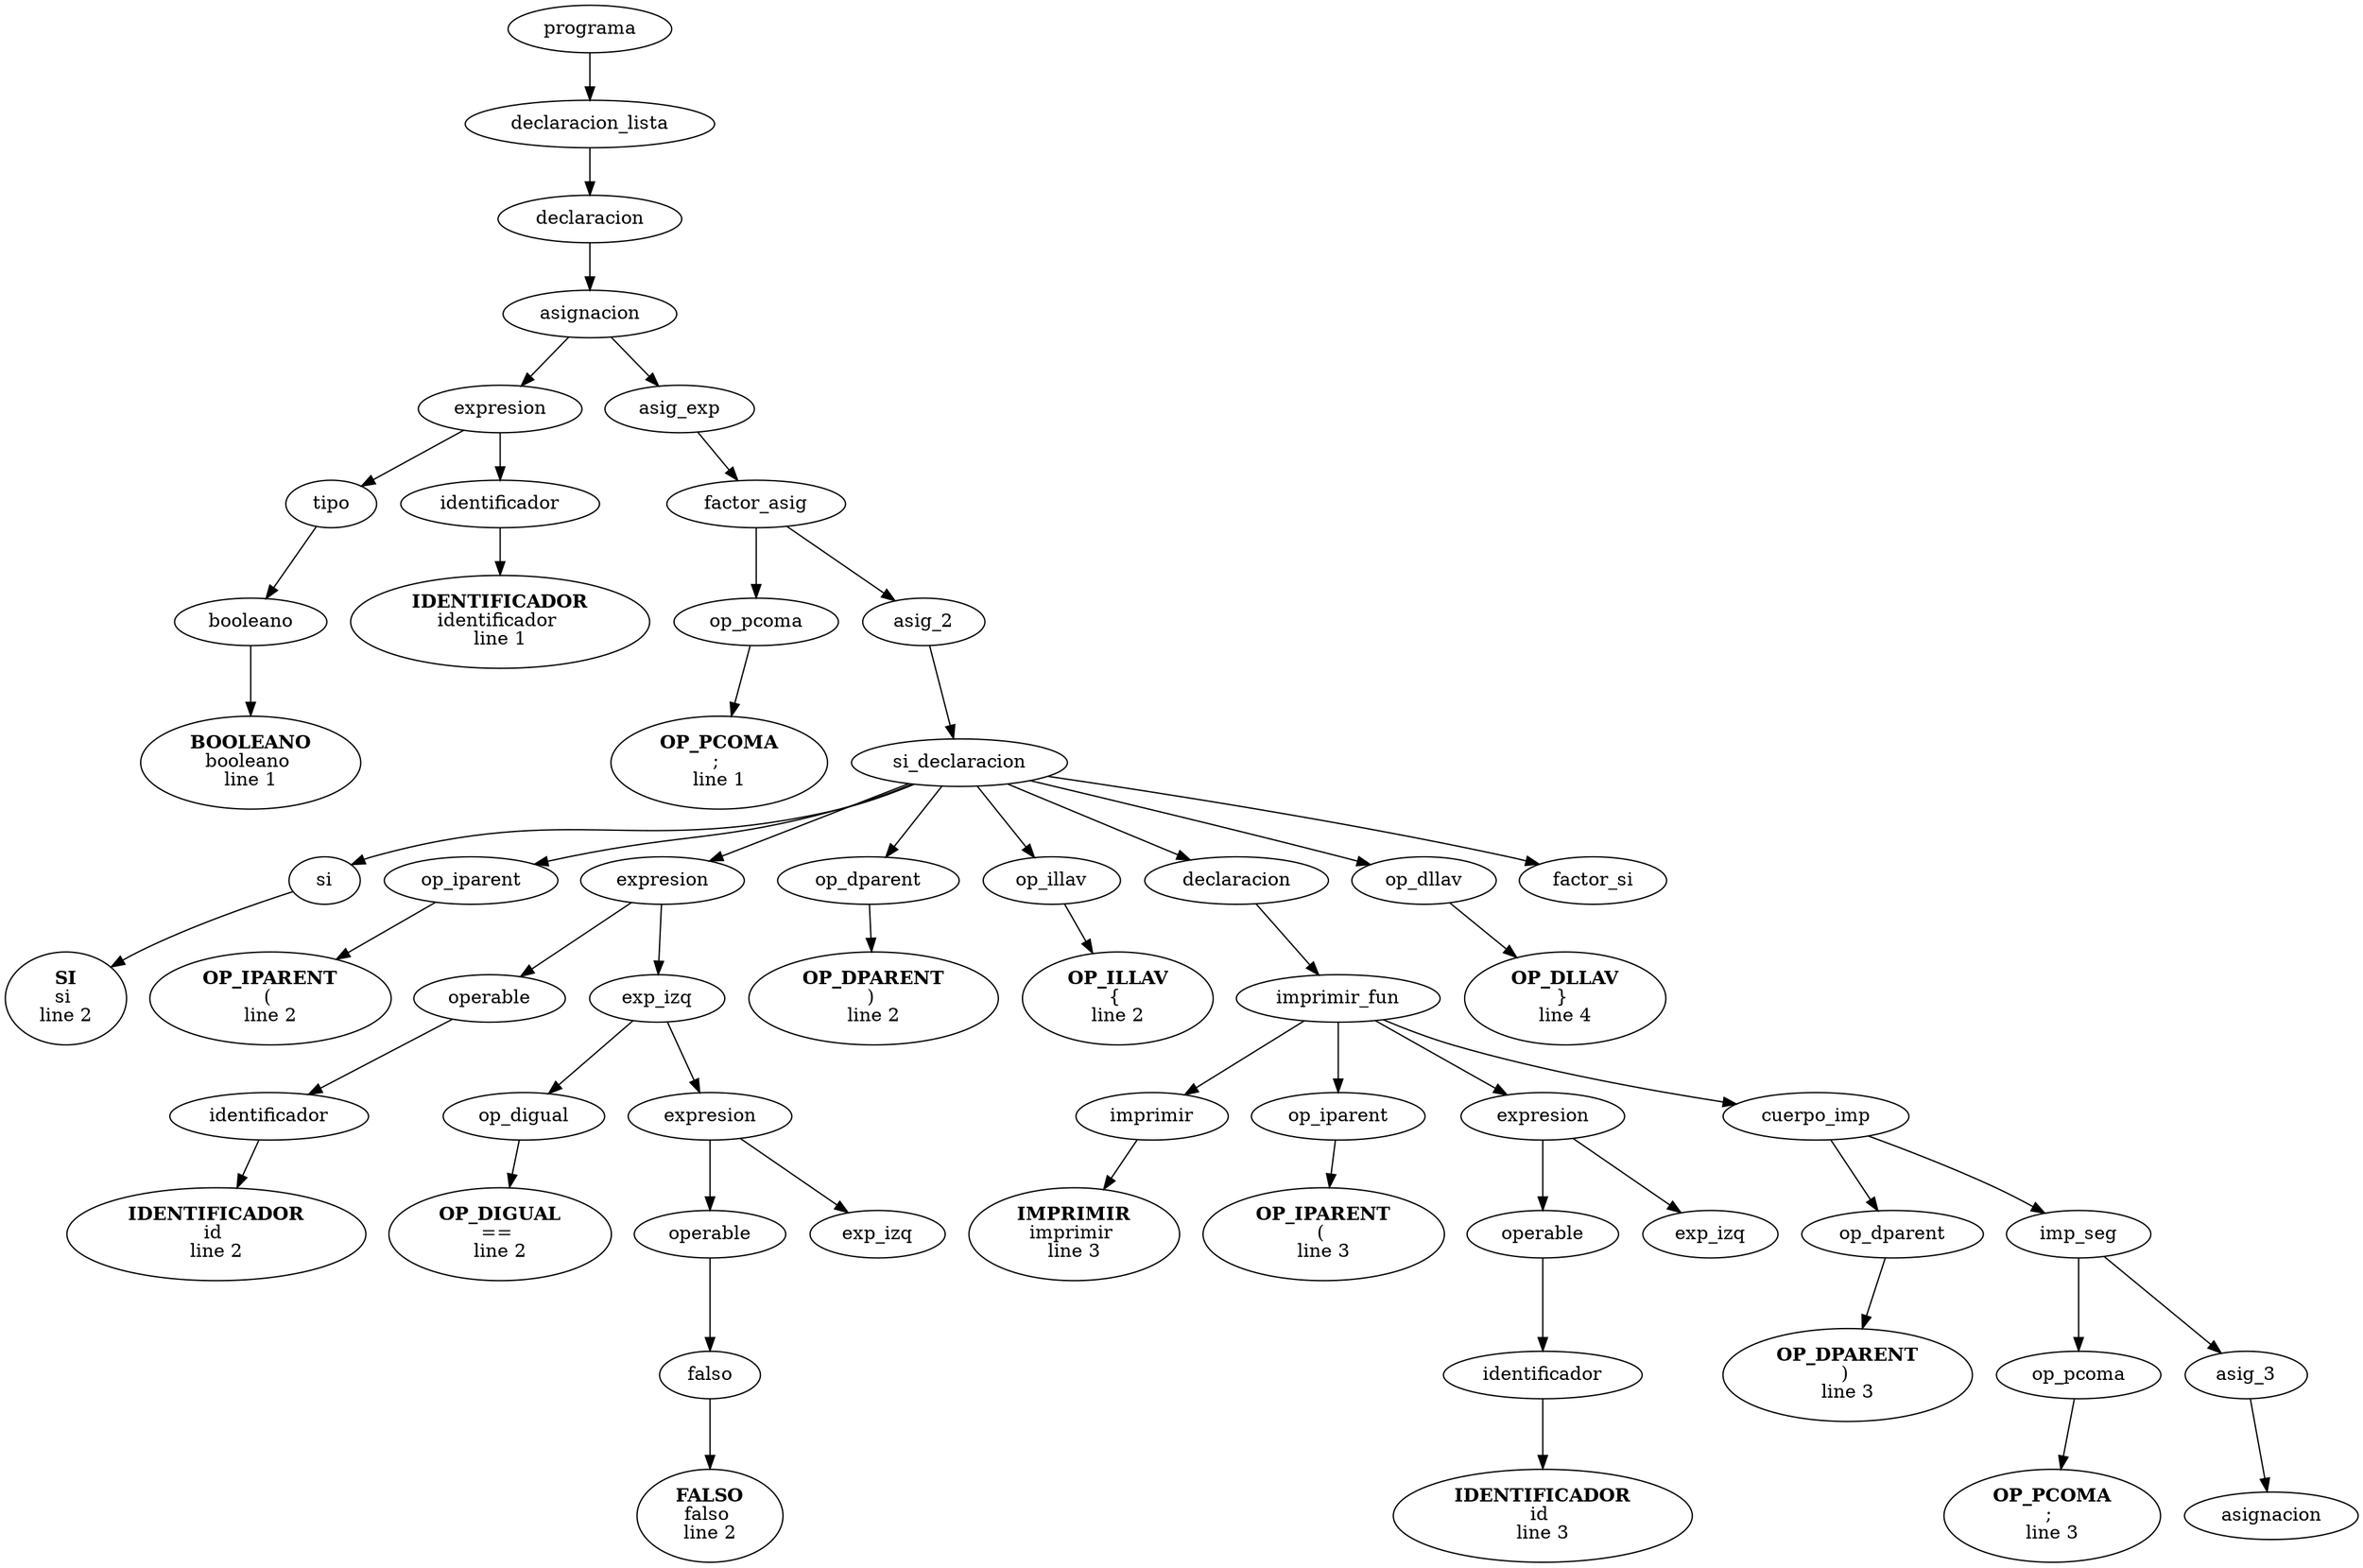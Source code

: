digraph G { 
1 [ label=" programa " ]; 
3 [ label=" declaracion_lista " ]; 
4 [ label=" declaracion " ]; 
5 [ label=" asignacion " ]; 
6 [ label=" asig_exp " ]; 
7 [ label=" expresion " ]; 
8 [ label=" identificador " ]; 
9 [ label=" tipo " ]; 
10 [ label=" booleano " ]; 
11 [ label=< <b>BOOLEANO</b> <br/>booleano <br/> line 1 > ]; 
12 [ label=< <b>IDENTIFICADOR</b> <br/>identificador <br/> line 1 > ]; 
13 [ label=" factor_asig " ]; 
14 [ label=" asig_2 " ]; 
15 [ label=" op_pcoma " ]; 
16 [ label=< <b>OP_PCOMA</b> <br/>; <br/> line 1 > ]; 
17 [ label=" si_declaracion " ]; 
18 [ label=" factor_si " ]; 
19 [ label=" op_dllav " ]; 
20 [ label=" declaracion " ]; 
21 [ label=" op_illav " ]; 
22 [ label=" op_dparent " ]; 
23 [ label=" expresion " ]; 
24 [ label=" op_iparent " ]; 
25 [ label=" si " ]; 
26 [ label=< <b>SI</b> <br/>si <br/> line 2 > ]; 
27 [ label=< <b>OP_IPARENT</b> <br/>( <br/> line 2 > ]; 
28 [ label=" exp_izq " ]; 
29 [ label=" operable " ]; 
30 [ label=" identificador " ]; 
31 [ label=< <b>IDENTIFICADOR</b> <br/>id <br/> line 2 > ]; 
32 [ label=" expresion " ]; 
33 [ label=" op_digual " ]; 
34 [ label=< <b>OP_DIGUAL</b> <br/>== <br/> line 2 > ]; 
35 [ label=" exp_izq " ]; 
36 [ label=" operable " ]; 
37 [ label=" falso " ]; 
38 [ label=< <b>FALSO</b> <br/>falso <br/> line 2 > ]; 
39 [ label=< <b>OP_DPARENT</b> <br/>) <br/> line 2 > ]; 
40 [ label=< <b>OP_ILLAV</b> <br/>{ <br/> line 2 > ]; 
41 [ label=" imprimir_fun " ]; 
42 [ label=" cuerpo_imp " ]; 
43 [ label=" expresion " ]; 
44 [ label=" op_iparent " ]; 
45 [ label=" imprimir " ]; 
46 [ label=< <b>IMPRIMIR</b> <br/>imprimir <br/> line 3 > ]; 
47 [ label=< <b>OP_IPARENT</b> <br/>( <br/> line 3 > ]; 
48 [ label=" exp_izq " ]; 
49 [ label=" operable " ]; 
50 [ label=" identificador " ]; 
51 [ label=< <b>IDENTIFICADOR</b> <br/>id <br/> line 3 > ]; 
52 [ label=" imp_seg " ]; 
53 [ label=" op_dparent " ]; 
54 [ label=< <b>OP_DPARENT</b> <br/>) <br/> line 3 > ]; 
55 [ label=" asig_3 " ]; 
56 [ label=" op_pcoma " ]; 
57 [ label=< <b>OP_PCOMA</b> <br/>; <br/> line 3 > ]; 
58 [ label=" asignacion " ]; 
59 [ label=< <b>OP_DLLAV</b> <br/>} <br/> line 4 > ]; 
1 -> 3; 
3 -> 4; 
4 -> 5; 
5 -> 7; 
7 -> 9; 
9 -> 10; 
10 -> 11; 
{ 
    rank = same; 
    edge[ style=invis]; 
11; 
    rankdir = LR; 
} 
{ 
    rank = same; 
    edge[ style=invis]; 
10; 
    rankdir = LR; 
} 
7 -> 8; 
8 -> 12; 
{ 
    rank = same; 
    edge[ style=invis]; 
12; 
    rankdir = LR; 
} 
{ 
    rank = same; 
    edge[ style=invis]; 
9 -> 8; 
    rankdir = LR; 
} 
5 -> 6; 
6 -> 13; 
13 -> 15; 
15 -> 16; 
{ 
    rank = same; 
    edge[ style=invis]; 
16; 
    rankdir = LR; 
} 
13 -> 14; 
14 -> 17; 
17 -> 25; 
25 -> 26; 
{ 
    rank = same; 
    edge[ style=invis]; 
26; 
    rankdir = LR; 
} 
17 -> 24; 
24 -> 27; 
{ 
    rank = same; 
    edge[ style=invis]; 
27; 
    rankdir = LR; 
} 
17 -> 23; 
23 -> 29; 
29 -> 30; 
30 -> 31; 
{ 
    rank = same; 
    edge[ style=invis]; 
31; 
    rankdir = LR; 
} 
{ 
    rank = same; 
    edge[ style=invis]; 
30; 
    rankdir = LR; 
} 
23 -> 28; 
28 -> 33; 
33 -> 34; 
{ 
    rank = same; 
    edge[ style=invis]; 
34; 
    rankdir = LR; 
} 
28 -> 32; 
32 -> 36; 
36 -> 37; 
37 -> 38; 
{ 
    rank = same; 
    edge[ style=invis]; 
38; 
    rankdir = LR; 
} 
{ 
    rank = same; 
    edge[ style=invis]; 
37; 
    rankdir = LR; 
} 
32 -> 35; 
{ 
    rank = same; 
    edge[ style=invis]; 
36 -> 35; 
    rankdir = LR; 
} 
{ 
    rank = same; 
    edge[ style=invis]; 
33 -> 32; 
    rankdir = LR; 
} 
{ 
    rank = same; 
    edge[ style=invis]; 
29 -> 28; 
    rankdir = LR; 
} 
17 -> 22; 
22 -> 39; 
{ 
    rank = same; 
    edge[ style=invis]; 
39; 
    rankdir = LR; 
} 
17 -> 21; 
21 -> 40; 
{ 
    rank = same; 
    edge[ style=invis]; 
40; 
    rankdir = LR; 
} 
17 -> 20; 
20 -> 41; 
41 -> 45; 
45 -> 46; 
{ 
    rank = same; 
    edge[ style=invis]; 
46; 
    rankdir = LR; 
} 
41 -> 44; 
44 -> 47; 
{ 
    rank = same; 
    edge[ style=invis]; 
47; 
    rankdir = LR; 
} 
41 -> 43; 
43 -> 49; 
49 -> 50; 
50 -> 51; 
{ 
    rank = same; 
    edge[ style=invis]; 
51; 
    rankdir = LR; 
} 
{ 
    rank = same; 
    edge[ style=invis]; 
50; 
    rankdir = LR; 
} 
43 -> 48; 
{ 
    rank = same; 
    edge[ style=invis]; 
49 -> 48; 
    rankdir = LR; 
} 
41 -> 42; 
42 -> 53; 
53 -> 54; 
{ 
    rank = same; 
    edge[ style=invis]; 
54; 
    rankdir = LR; 
} 
42 -> 52; 
52 -> 56; 
56 -> 57; 
{ 
    rank = same; 
    edge[ style=invis]; 
57; 
    rankdir = LR; 
} 
52 -> 55; 
55 -> 58; 
{ 
    rank = same; 
    edge[ style=invis]; 
58; 
    rankdir = LR; 
} 
{ 
    rank = same; 
    edge[ style=invis]; 
56 -> 55; 
    rankdir = LR; 
} 
{ 
    rank = same; 
    edge[ style=invis]; 
53 -> 52; 
    rankdir = LR; 
} 
{ 
    rank = same; 
    edge[ style=invis]; 
45 -> 44 -> 43 -> 42; 
    rankdir = LR; 
} 
{ 
    rank = same; 
    edge[ style=invis]; 
41; 
    rankdir = LR; 
} 
17 -> 19; 
19 -> 59; 
{ 
    rank = same; 
    edge[ style=invis]; 
59; 
    rankdir = LR; 
} 
17 -> 18; 
{ 
    rank = same; 
    edge[ style=invis]; 
25 -> 24 -> 23 -> 22 -> 21 -> 20 -> 19 -> 18; 
    rankdir = LR; 
} 
{ 
    rank = same; 
    edge[ style=invis]; 
17; 
    rankdir = LR; 
} 
{ 
    rank = same; 
    edge[ style=invis]; 
15 -> 14; 
    rankdir = LR; 
} 
{ 
    rank = same; 
    edge[ style=invis]; 
13; 
    rankdir = LR; 
} 
{ 
    rank = same; 
    edge[ style=invis]; 
7 -> 6; 
    rankdir = LR; 
} 
{ 
    rank = same; 
    edge[ style=invis]; 
5; 
    rankdir = LR; 
} 
{ 
    rank = same; 
    edge[ style=invis]; 
4; 
    rankdir = LR; 
} 
{ 
    rank = same; 
    edge[ style=invis]; 
3; 
    rankdir = LR; 
} 
}
